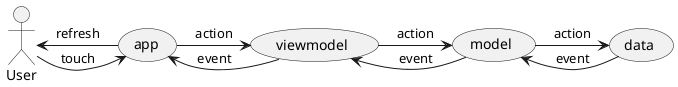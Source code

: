 @startuml
'https://plantuml.com/use-case-diagram

User -> (app) : touch
(app) -> User : refresh
(app) -> (viewmodel) : action
(viewmodel) -> (app) : event
(viewmodel) -> (model) : action
(model) -> (viewmodel) : event
(model) -> (data) : action
(data) -> (model) : event

@enduml